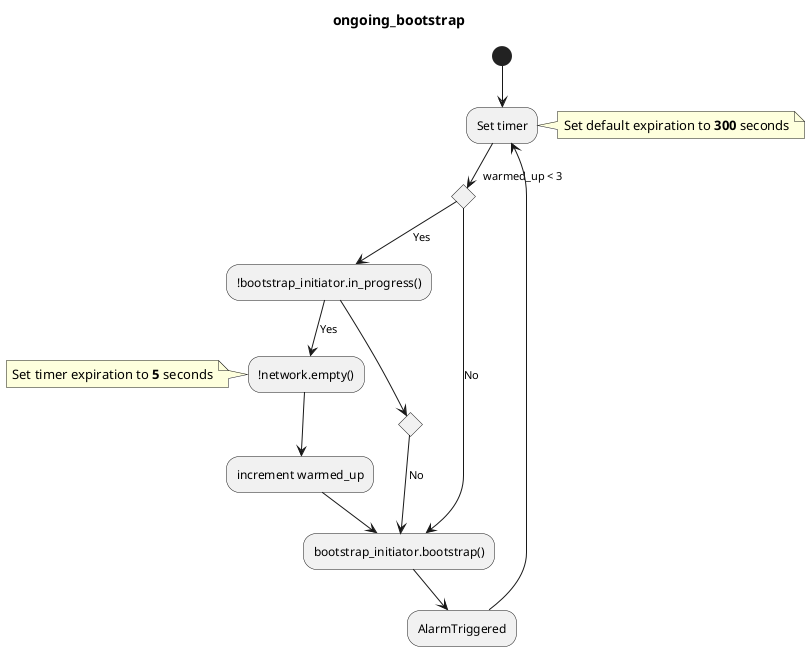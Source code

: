 @startuml

title ongoing_bootstrap

(*)--> Set timer
note right
Set default expiration to **300** seconds
end note

if warmed_up < 3
 -->[Yes] "!bootstrap_initiator.in_progress()"

 if ""
 
 "!bootstrap_initiator.in_progress()" -->[Yes] "!network.empty()"
  note left 
  Set timer expiration to **5** seconds
  end note
  
 "!network.empty()" --> "increment warmed_up"
 "increment warmed_up" --> bootstrap_initiator.bootstrap()
 else
 -->[No] bootstrap_initiator.bootstrap()
 end if
 
else
 -->[No] bootstrap_initiator.bootstrap()
end if

--> AlarmTriggered
AlarmTriggered --> Set timer

@enduml
